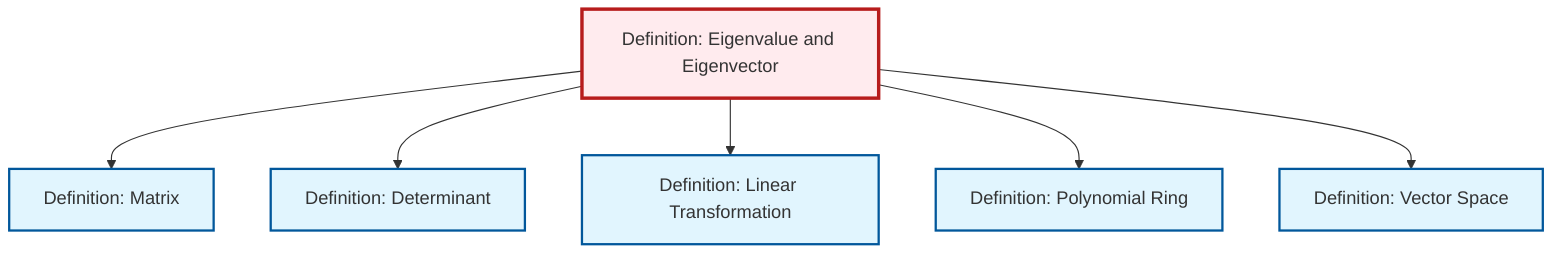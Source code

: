 graph TD
    classDef definition fill:#e1f5fe,stroke:#01579b,stroke-width:2px
    classDef theorem fill:#f3e5f5,stroke:#4a148c,stroke-width:2px
    classDef axiom fill:#fff3e0,stroke:#e65100,stroke-width:2px
    classDef example fill:#e8f5e9,stroke:#1b5e20,stroke-width:2px
    classDef current fill:#ffebee,stroke:#b71c1c,stroke-width:3px
    def-linear-transformation["Definition: Linear Transformation"]:::definition
    def-eigenvalue-eigenvector["Definition: Eigenvalue and Eigenvector"]:::definition
    def-vector-space["Definition: Vector Space"]:::definition
    def-determinant["Definition: Determinant"]:::definition
    def-polynomial-ring["Definition: Polynomial Ring"]:::definition
    def-matrix["Definition: Matrix"]:::definition
    def-eigenvalue-eigenvector --> def-matrix
    def-eigenvalue-eigenvector --> def-determinant
    def-eigenvalue-eigenvector --> def-linear-transformation
    def-eigenvalue-eigenvector --> def-polynomial-ring
    def-eigenvalue-eigenvector --> def-vector-space
    class def-eigenvalue-eigenvector current